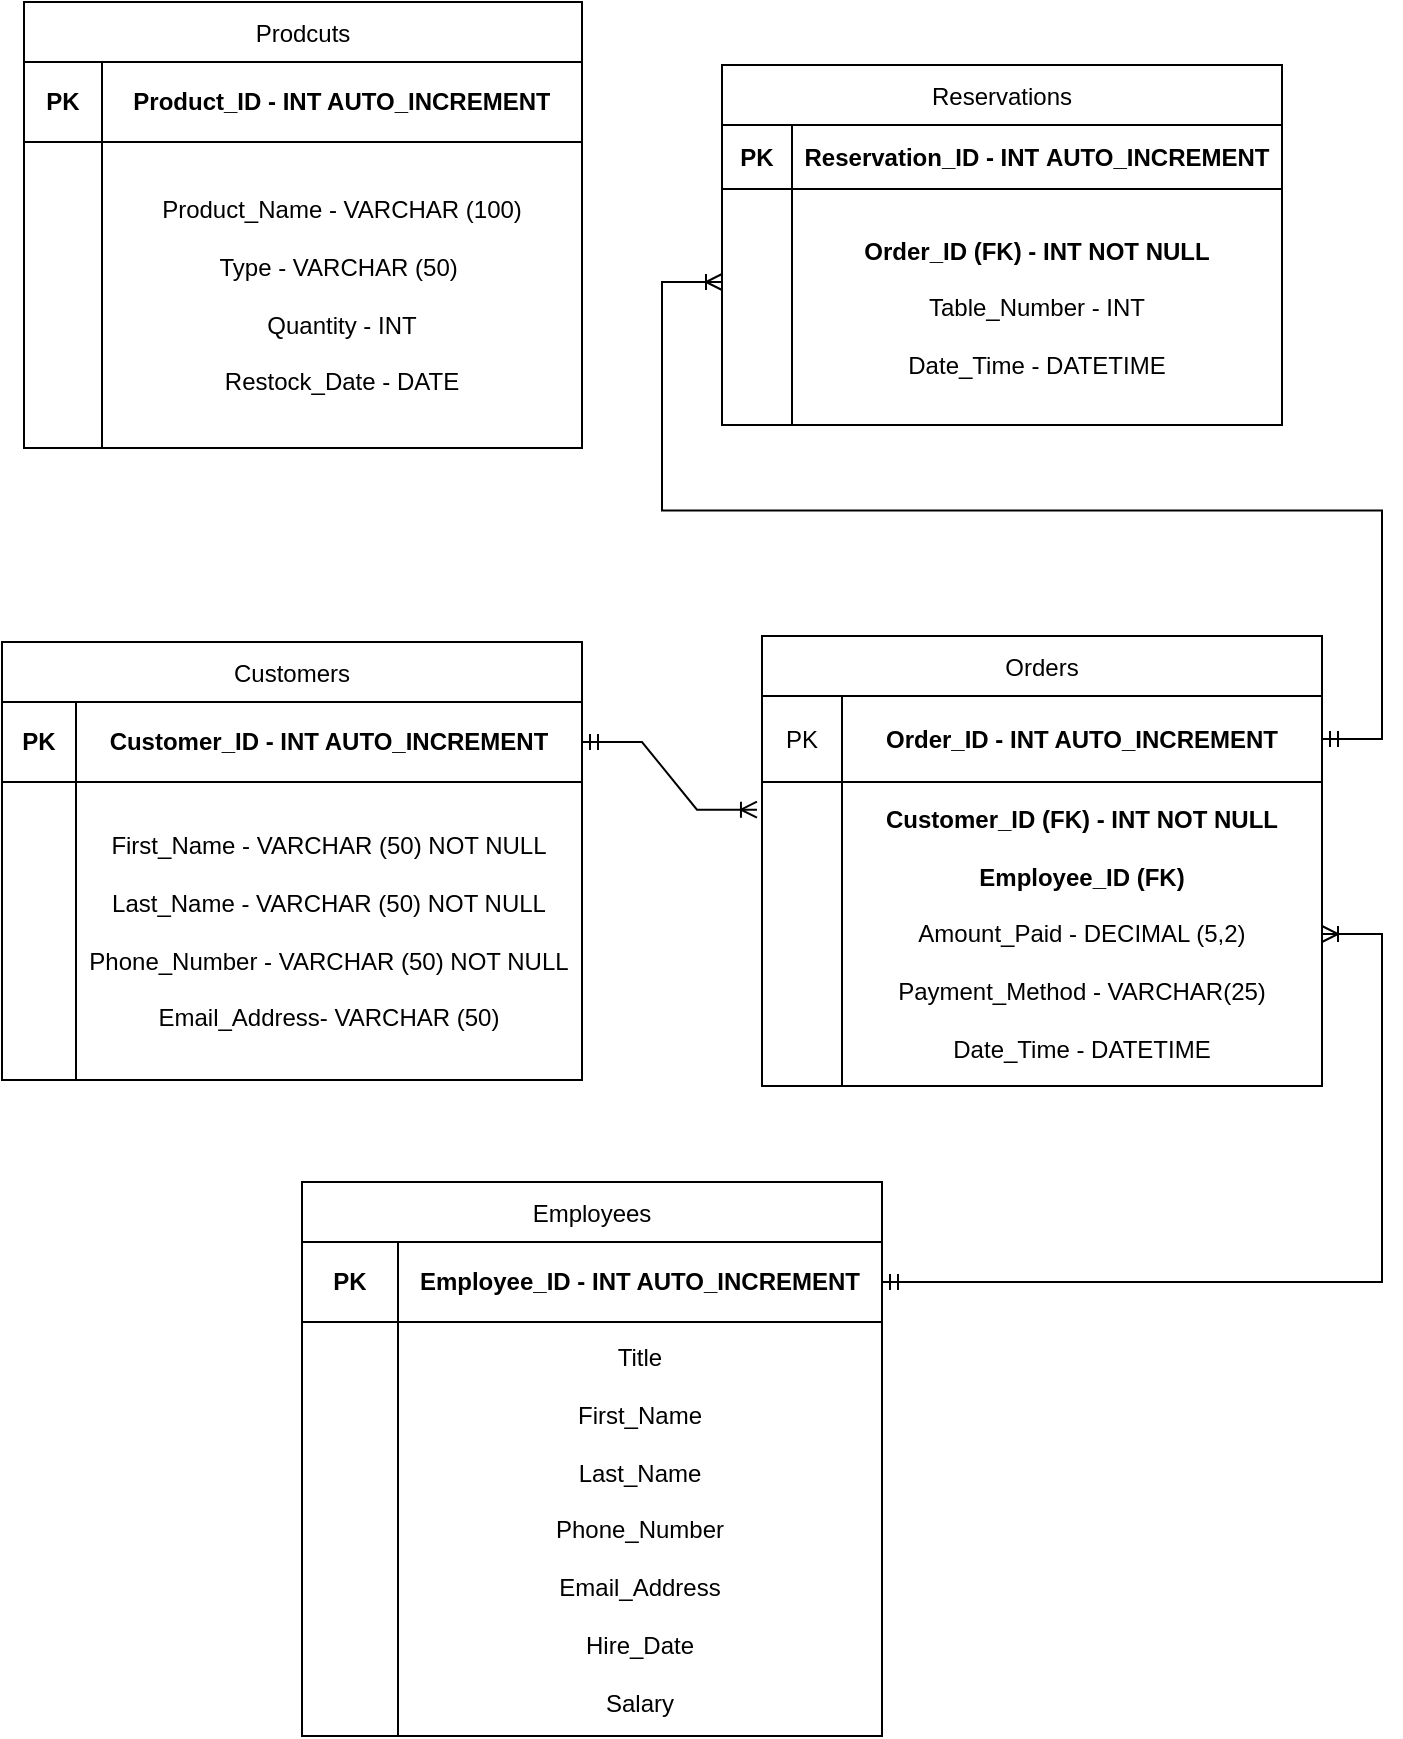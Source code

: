 <mxfile version="24.7.17">
  <diagram name="Page-1" id="3nXBSNcUew9K6hn_OaRK">
    <mxGraphModel dx="1066" dy="580" grid="1" gridSize="10" guides="1" tooltips="1" connect="1" arrows="1" fold="1" page="1" pageScale="1" pageWidth="850" pageHeight="1100" math="0" shadow="0">
      <root>
        <mxCell id="0" />
        <mxCell id="1" parent="0" />
        <mxCell id="HVbI2L4Hs5HE3-MBSkn4-12" value="Orders" style="shape=table;startSize=30;container=1;collapsible=0;childLayout=tableLayout;" parent="1" vertex="1">
          <mxGeometry x="500" y="377" width="280" height="225" as="geometry" />
        </mxCell>
        <mxCell id="HVbI2L4Hs5HE3-MBSkn4-13" value="" style="shape=tableRow;horizontal=0;startSize=0;swimlaneHead=0;swimlaneBody=0;strokeColor=inherit;top=0;left=0;bottom=0;right=0;collapsible=0;dropTarget=0;fillColor=none;points=[[0,0.5],[1,0.5]];portConstraint=eastwest;" parent="HVbI2L4Hs5HE3-MBSkn4-12" vertex="1">
          <mxGeometry y="30" width="280" height="43" as="geometry" />
        </mxCell>
        <mxCell id="pJuaIllPGdODmSYGomI3-6" value="PK" style="shape=partialRectangle;html=1;whiteSpace=wrap;connectable=0;strokeColor=inherit;overflow=hidden;fillColor=none;top=0;left=0;bottom=0;right=0;pointerEvents=1;" vertex="1" parent="HVbI2L4Hs5HE3-MBSkn4-13">
          <mxGeometry width="40" height="43" as="geometry">
            <mxRectangle width="40" height="43" as="alternateBounds" />
          </mxGeometry>
        </mxCell>
        <mxCell id="HVbI2L4Hs5HE3-MBSkn4-14" value="&lt;b&gt;Order_ID&lt;/b&gt;&lt;span style=&quot;font-weight: 700;&quot;&gt;&amp;nbsp;- INT AUTO_INCREMENT&lt;/span&gt;" style="shape=partialRectangle;html=1;whiteSpace=wrap;connectable=0;strokeColor=inherit;overflow=hidden;fillColor=none;top=0;left=0;bottom=0;right=0;pointerEvents=1;" parent="HVbI2L4Hs5HE3-MBSkn4-13" vertex="1">
          <mxGeometry x="40" width="240" height="43" as="geometry">
            <mxRectangle width="240" height="43" as="alternateBounds" />
          </mxGeometry>
        </mxCell>
        <mxCell id="HVbI2L4Hs5HE3-MBSkn4-15" value="" style="shape=tableRow;horizontal=0;startSize=0;swimlaneHead=0;swimlaneBody=0;strokeColor=inherit;top=0;left=0;bottom=0;right=0;collapsible=0;dropTarget=0;fillColor=none;points=[[0,0.5],[1,0.5]];portConstraint=eastwest;" parent="HVbI2L4Hs5HE3-MBSkn4-12" vertex="1">
          <mxGeometry y="73" width="280" height="152" as="geometry" />
        </mxCell>
        <mxCell id="pJuaIllPGdODmSYGomI3-7" style="shape=partialRectangle;html=1;whiteSpace=wrap;connectable=0;strokeColor=inherit;overflow=hidden;fillColor=none;top=0;left=0;bottom=0;right=0;pointerEvents=1;" vertex="1" parent="HVbI2L4Hs5HE3-MBSkn4-15">
          <mxGeometry width="40" height="152" as="geometry">
            <mxRectangle width="40" height="152" as="alternateBounds" />
          </mxGeometry>
        </mxCell>
        <mxCell id="HVbI2L4Hs5HE3-MBSkn4-16" value="&lt;div&gt;&lt;b&gt;Customer_ID&lt;/b&gt; &lt;b&gt;(FK) - INT NOT NULL&lt;/b&gt;&lt;/div&gt;&lt;div&gt;&lt;br&gt;&lt;/div&gt;&lt;div&gt;&lt;b&gt;Employee_ID (FK)&lt;/b&gt;&lt;/div&gt;&lt;div&gt;&lt;br&gt;&lt;/div&gt;Amount_Paid - DECIMAL (5,2)&lt;div&gt;&lt;br&gt;&lt;div&gt;Payment_Method - VARCHAR(25)&lt;br&gt;&lt;/div&gt;&lt;/div&gt;&lt;div&gt;&lt;br&gt;&lt;/div&gt;&lt;div&gt;Date_Time - DATETIME&lt;br&gt;&lt;/div&gt;" style="shape=partialRectangle;html=1;whiteSpace=wrap;connectable=0;strokeColor=inherit;overflow=hidden;fillColor=none;top=0;left=0;bottom=0;right=0;pointerEvents=1;" parent="HVbI2L4Hs5HE3-MBSkn4-15" vertex="1">
          <mxGeometry x="40" width="240" height="152" as="geometry">
            <mxRectangle width="240" height="152" as="alternateBounds" />
          </mxGeometry>
        </mxCell>
        <mxCell id="pJuaIllPGdODmSYGomI3-10" value="Customers" style="shape=table;startSize=30;container=1;collapsible=0;childLayout=tableLayout;" vertex="1" parent="1">
          <mxGeometry x="120" y="380" width="290" height="219" as="geometry" />
        </mxCell>
        <mxCell id="pJuaIllPGdODmSYGomI3-11" value="" style="shape=tableRow;horizontal=0;startSize=0;swimlaneHead=0;swimlaneBody=0;strokeColor=inherit;top=0;left=0;bottom=0;right=0;collapsible=0;dropTarget=0;fillColor=none;points=[[0,0.5],[1,0.5]];portConstraint=eastwest;" vertex="1" parent="pJuaIllPGdODmSYGomI3-10">
          <mxGeometry y="30" width="290" height="40" as="geometry" />
        </mxCell>
        <mxCell id="pJuaIllPGdODmSYGomI3-12" value="&lt;b&gt;PK&lt;/b&gt;" style="shape=partialRectangle;html=1;whiteSpace=wrap;connectable=0;strokeColor=inherit;overflow=hidden;fillColor=none;top=0;left=0;bottom=0;right=0;pointerEvents=1;" vertex="1" parent="pJuaIllPGdODmSYGomI3-11">
          <mxGeometry width="37" height="40" as="geometry">
            <mxRectangle width="37" height="40" as="alternateBounds" />
          </mxGeometry>
        </mxCell>
        <mxCell id="pJuaIllPGdODmSYGomI3-13" value="&lt;b&gt;Customer_ID&lt;/b&gt;&lt;span style=&quot;font-weight: 700;&quot;&gt;&amp;nbsp;- INT AUTO_INCREMENT&lt;/span&gt;" style="shape=partialRectangle;html=1;whiteSpace=wrap;connectable=0;strokeColor=inherit;overflow=hidden;fillColor=none;top=0;left=0;bottom=0;right=0;pointerEvents=1;" vertex="1" parent="pJuaIllPGdODmSYGomI3-11">
          <mxGeometry x="37" width="253" height="40" as="geometry">
            <mxRectangle width="253" height="40" as="alternateBounds" />
          </mxGeometry>
        </mxCell>
        <mxCell id="pJuaIllPGdODmSYGomI3-14" value="" style="shape=tableRow;horizontal=0;startSize=0;swimlaneHead=0;swimlaneBody=0;strokeColor=inherit;top=0;left=0;bottom=0;right=0;collapsible=0;dropTarget=0;fillColor=none;points=[[0,0.5],[1,0.5]];portConstraint=eastwest;" vertex="1" parent="pJuaIllPGdODmSYGomI3-10">
          <mxGeometry y="70" width="290" height="149" as="geometry" />
        </mxCell>
        <mxCell id="pJuaIllPGdODmSYGomI3-15" value="" style="shape=partialRectangle;html=1;whiteSpace=wrap;connectable=0;strokeColor=inherit;overflow=hidden;fillColor=none;top=0;left=0;bottom=0;right=0;pointerEvents=1;" vertex="1" parent="pJuaIllPGdODmSYGomI3-14">
          <mxGeometry width="37" height="149" as="geometry">
            <mxRectangle width="37" height="149" as="alternateBounds" />
          </mxGeometry>
        </mxCell>
        <mxCell id="pJuaIllPGdODmSYGomI3-16" value="&lt;div&gt;&lt;span style=&quot;background-color: initial;&quot;&gt;First_Name - VARCHAR (50) NOT NULL&lt;/span&gt;&lt;br&gt;&lt;/div&gt;&lt;div&gt;&lt;span style=&quot;background-color: initial;&quot;&gt;&lt;br&gt;&lt;/span&gt;&lt;/div&gt;&lt;div&gt;Last_Name -&amp;nbsp;&lt;span style=&quot;background-color: initial;&quot;&gt;VARCHAR (50) NOT NULL&lt;/span&gt;&lt;/div&gt;&lt;div&gt;&lt;br&gt;&lt;/div&gt;&lt;div&gt;Phone_Number -&amp;nbsp;&lt;span style=&quot;background-color: initial;&quot;&gt;VARCHAR (50) NOT NULL&lt;/span&gt;&lt;/div&gt;&lt;div&gt;&lt;br&gt;&lt;/div&gt;&lt;div&gt;Email_Address- VARCHAR (50)&lt;/div&gt;" style="shape=partialRectangle;html=1;whiteSpace=wrap;connectable=0;strokeColor=inherit;overflow=hidden;fillColor=none;top=0;left=0;bottom=0;right=0;pointerEvents=1;" vertex="1" parent="pJuaIllPGdODmSYGomI3-14">
          <mxGeometry x="37" width="253" height="149" as="geometry">
            <mxRectangle width="253" height="149" as="alternateBounds" />
          </mxGeometry>
        </mxCell>
        <mxCell id="pJuaIllPGdODmSYGomI3-17" value="Employees" style="shape=table;startSize=30;container=1;collapsible=0;childLayout=tableLayout;" vertex="1" parent="1">
          <mxGeometry x="270" y="650" width="290" height="277" as="geometry" />
        </mxCell>
        <mxCell id="pJuaIllPGdODmSYGomI3-18" value="" style="shape=tableRow;horizontal=0;startSize=0;swimlaneHead=0;swimlaneBody=0;strokeColor=inherit;top=0;left=0;bottom=0;right=0;collapsible=0;dropTarget=0;fillColor=none;points=[[0,0.5],[1,0.5]];portConstraint=eastwest;" vertex="1" parent="pJuaIllPGdODmSYGomI3-17">
          <mxGeometry y="30" width="290" height="40" as="geometry" />
        </mxCell>
        <mxCell id="pJuaIllPGdODmSYGomI3-19" value="&lt;b&gt;PK&lt;/b&gt;" style="shape=partialRectangle;html=1;whiteSpace=wrap;connectable=0;strokeColor=inherit;overflow=hidden;fillColor=none;top=0;left=0;bottom=0;right=0;pointerEvents=1;" vertex="1" parent="pJuaIllPGdODmSYGomI3-18">
          <mxGeometry width="48" height="40" as="geometry">
            <mxRectangle width="48" height="40" as="alternateBounds" />
          </mxGeometry>
        </mxCell>
        <mxCell id="pJuaIllPGdODmSYGomI3-20" value="&lt;b&gt;Employee_ID&lt;/b&gt;&lt;span style=&quot;font-weight: 700;&quot;&gt;&amp;nbsp;- INT AUTO_INCREMENT&lt;/span&gt;" style="shape=partialRectangle;html=1;whiteSpace=wrap;connectable=0;strokeColor=inherit;overflow=hidden;fillColor=none;top=0;left=0;bottom=0;right=0;pointerEvents=1;" vertex="1" parent="pJuaIllPGdODmSYGomI3-18">
          <mxGeometry x="48" width="242" height="40" as="geometry">
            <mxRectangle width="242" height="40" as="alternateBounds" />
          </mxGeometry>
        </mxCell>
        <mxCell id="pJuaIllPGdODmSYGomI3-21" value="" style="shape=tableRow;horizontal=0;startSize=0;swimlaneHead=0;swimlaneBody=0;strokeColor=inherit;top=0;left=0;bottom=0;right=0;collapsible=0;dropTarget=0;fillColor=none;points=[[0,0.5],[1,0.5]];portConstraint=eastwest;" vertex="1" parent="pJuaIllPGdODmSYGomI3-17">
          <mxGeometry y="70" width="290" height="207" as="geometry" />
        </mxCell>
        <mxCell id="pJuaIllPGdODmSYGomI3-22" value="" style="shape=partialRectangle;html=1;whiteSpace=wrap;connectable=0;strokeColor=inherit;overflow=hidden;fillColor=none;top=0;left=0;bottom=0;right=0;pointerEvents=1;" vertex="1" parent="pJuaIllPGdODmSYGomI3-21">
          <mxGeometry width="48" height="207" as="geometry">
            <mxRectangle width="48" height="207" as="alternateBounds" />
          </mxGeometry>
        </mxCell>
        <mxCell id="pJuaIllPGdODmSYGomI3-23" value="&lt;div&gt;Title&lt;/div&gt;&lt;div&gt;&lt;br&gt;&lt;/div&gt;First_Name&lt;div&gt;&lt;br&gt;&lt;/div&gt;&lt;div&gt;Last_Name&lt;/div&gt;&lt;div&gt;&lt;br&gt;&lt;/div&gt;&lt;div&gt;Phone_Number&lt;/div&gt;&lt;div&gt;&lt;br&gt;&lt;/div&gt;&lt;div&gt;Email_Address&lt;/div&gt;&lt;div&gt;&lt;br&gt;&lt;/div&gt;&lt;div&gt;Hire_Date&lt;/div&gt;&lt;div&gt;&lt;br&gt;&lt;/div&gt;&lt;div&gt;Salary&lt;/div&gt;" style="shape=partialRectangle;html=1;whiteSpace=wrap;connectable=0;strokeColor=inherit;overflow=hidden;fillColor=none;top=0;left=0;bottom=0;right=0;pointerEvents=1;" vertex="1" parent="pJuaIllPGdODmSYGomI3-21">
          <mxGeometry x="48" width="242" height="207" as="geometry">
            <mxRectangle width="242" height="207" as="alternateBounds" />
          </mxGeometry>
        </mxCell>
        <mxCell id="pJuaIllPGdODmSYGomI3-24" value="Prodcuts" style="shape=table;startSize=30;container=1;collapsible=0;childLayout=tableLayout;" vertex="1" parent="1">
          <mxGeometry x="131" y="60" width="279" height="223" as="geometry" />
        </mxCell>
        <mxCell id="pJuaIllPGdODmSYGomI3-25" value="" style="shape=tableRow;horizontal=0;startSize=0;swimlaneHead=0;swimlaneBody=0;strokeColor=inherit;top=0;left=0;bottom=0;right=0;collapsible=0;dropTarget=0;fillColor=none;points=[[0,0.5],[1,0.5]];portConstraint=eastwest;" vertex="1" parent="pJuaIllPGdODmSYGomI3-24">
          <mxGeometry y="30" width="279" height="40" as="geometry" />
        </mxCell>
        <mxCell id="pJuaIllPGdODmSYGomI3-26" value="PK" style="shape=partialRectangle;html=1;whiteSpace=wrap;connectable=0;strokeColor=inherit;overflow=hidden;fillColor=none;top=0;left=0;bottom=0;right=0;pointerEvents=1;fontStyle=1" vertex="1" parent="pJuaIllPGdODmSYGomI3-25">
          <mxGeometry width="39" height="40" as="geometry">
            <mxRectangle width="39" height="40" as="alternateBounds" />
          </mxGeometry>
        </mxCell>
        <mxCell id="pJuaIllPGdODmSYGomI3-27" value="Product_ID - INT AUTO_INCREMENT" style="shape=partialRectangle;html=1;whiteSpace=wrap;connectable=0;strokeColor=inherit;overflow=hidden;fillColor=none;top=0;left=0;bottom=0;right=0;pointerEvents=1;fontStyle=1" vertex="1" parent="pJuaIllPGdODmSYGomI3-25">
          <mxGeometry x="39" width="240" height="40" as="geometry">
            <mxRectangle width="240" height="40" as="alternateBounds" />
          </mxGeometry>
        </mxCell>
        <mxCell id="pJuaIllPGdODmSYGomI3-28" value="" style="shape=tableRow;horizontal=0;startSize=0;swimlaneHead=0;swimlaneBody=0;strokeColor=inherit;top=0;left=0;bottom=0;right=0;collapsible=0;dropTarget=0;fillColor=none;points=[[0,0.5],[1,0.5]];portConstraint=eastwest;" vertex="1" parent="pJuaIllPGdODmSYGomI3-24">
          <mxGeometry y="70" width="279" height="153" as="geometry" />
        </mxCell>
        <mxCell id="pJuaIllPGdODmSYGomI3-29" value="" style="shape=partialRectangle;html=1;whiteSpace=wrap;connectable=0;strokeColor=inherit;overflow=hidden;fillColor=none;top=0;left=0;bottom=0;right=0;pointerEvents=1;" vertex="1" parent="pJuaIllPGdODmSYGomI3-28">
          <mxGeometry width="39" height="153" as="geometry">
            <mxRectangle width="39" height="153" as="alternateBounds" />
          </mxGeometry>
        </mxCell>
        <mxCell id="pJuaIllPGdODmSYGomI3-30" value="&lt;div&gt;&lt;span style=&quot;background-color: initial;&quot;&gt;Product_Name - VARCHAR (100)&lt;br&gt;&lt;/span&gt;&lt;br&gt;&lt;/div&gt;&lt;div&gt;Type - VARCHAR (50)&amp;nbsp;&lt;/div&gt;&lt;div&gt;&lt;div&gt;&lt;br&gt;&lt;/div&gt;&lt;div&gt;Quantity - INT&lt;/div&gt;&lt;div&gt;&lt;br&gt;&lt;/div&gt;&lt;div&gt;Restock_Date - DATE&lt;/div&gt;&lt;/div&gt;" style="shape=partialRectangle;html=1;whiteSpace=wrap;connectable=0;strokeColor=inherit;overflow=hidden;fillColor=none;top=0;left=0;bottom=0;right=0;pointerEvents=1;" vertex="1" parent="pJuaIllPGdODmSYGomI3-28">
          <mxGeometry x="39" width="240" height="153" as="geometry">
            <mxRectangle width="240" height="153" as="alternateBounds" />
          </mxGeometry>
        </mxCell>
        <mxCell id="pJuaIllPGdODmSYGomI3-31" value="Reservations" style="shape=table;startSize=30;container=1;collapsible=0;childLayout=tableLayout;" vertex="1" parent="1">
          <mxGeometry x="480" y="91.5" width="280" height="180" as="geometry" />
        </mxCell>
        <mxCell id="pJuaIllPGdODmSYGomI3-32" value="" style="shape=tableRow;horizontal=0;startSize=0;swimlaneHead=0;swimlaneBody=0;strokeColor=inherit;top=0;left=0;bottom=0;right=0;collapsible=0;dropTarget=0;fillColor=none;points=[[0,0.5],[1,0.5]];portConstraint=eastwest;" vertex="1" parent="pJuaIllPGdODmSYGomI3-31">
          <mxGeometry y="30" width="280" height="32" as="geometry" />
        </mxCell>
        <mxCell id="pJuaIllPGdODmSYGomI3-33" value="&lt;b&gt;PK&lt;/b&gt;" style="shape=partialRectangle;html=1;whiteSpace=wrap;connectable=0;strokeColor=inherit;overflow=hidden;fillColor=none;top=0;left=0;bottom=0;right=0;pointerEvents=1;" vertex="1" parent="pJuaIllPGdODmSYGomI3-32">
          <mxGeometry width="35" height="32" as="geometry">
            <mxRectangle width="35" height="32" as="alternateBounds" />
          </mxGeometry>
        </mxCell>
        <mxCell id="pJuaIllPGdODmSYGomI3-34" value="&lt;b&gt;Reservation_ID - INT&amp;nbsp;&lt;/b&gt;&lt;span style=&quot;font-weight: 700;&quot;&gt;AUTO_INCREMENT&lt;/span&gt;" style="shape=partialRectangle;html=1;whiteSpace=wrap;connectable=0;strokeColor=inherit;overflow=hidden;fillColor=none;top=0;left=0;bottom=0;right=0;pointerEvents=1;" vertex="1" parent="pJuaIllPGdODmSYGomI3-32">
          <mxGeometry x="35" width="245" height="32" as="geometry">
            <mxRectangle width="245" height="32" as="alternateBounds" />
          </mxGeometry>
        </mxCell>
        <mxCell id="pJuaIllPGdODmSYGomI3-35" value="" style="shape=tableRow;horizontal=0;startSize=0;swimlaneHead=0;swimlaneBody=0;strokeColor=inherit;top=0;left=0;bottom=0;right=0;collapsible=0;dropTarget=0;fillColor=none;points=[[0,0.5],[1,0.5]];portConstraint=eastwest;" vertex="1" parent="pJuaIllPGdODmSYGomI3-31">
          <mxGeometry y="62" width="280" height="118" as="geometry" />
        </mxCell>
        <mxCell id="pJuaIllPGdODmSYGomI3-36" value="" style="shape=partialRectangle;html=1;whiteSpace=wrap;connectable=0;strokeColor=inherit;overflow=hidden;fillColor=none;top=0;left=0;bottom=0;right=0;pointerEvents=1;" vertex="1" parent="pJuaIllPGdODmSYGomI3-35">
          <mxGeometry width="35" height="118" as="geometry">
            <mxRectangle width="35" height="118" as="alternateBounds" />
          </mxGeometry>
        </mxCell>
        <mxCell id="pJuaIllPGdODmSYGomI3-37" value="&lt;div&gt;&lt;b&gt;Order_ID&amp;nbsp;&lt;/b&gt;&lt;b style=&quot;background-color: initial;&quot;&gt;(FK) - INT NOT NULL&lt;/b&gt;&lt;br&gt;&lt;/div&gt;&lt;div&gt;&lt;br&gt;&lt;/div&gt;Table_Number - INT&lt;div&gt;&lt;br&gt;&lt;/div&gt;&lt;div&gt;Date_Time - DATETIME&lt;/div&gt;" style="shape=partialRectangle;html=1;whiteSpace=wrap;connectable=0;strokeColor=inherit;overflow=hidden;fillColor=none;top=0;left=0;bottom=0;right=0;pointerEvents=1;" vertex="1" parent="pJuaIllPGdODmSYGomI3-35">
          <mxGeometry x="35" width="245" height="118" as="geometry">
            <mxRectangle width="245" height="118" as="alternateBounds" />
          </mxGeometry>
        </mxCell>
        <mxCell id="pJuaIllPGdODmSYGomI3-54" value="" style="edgeStyle=entityRelationEdgeStyle;fontSize=12;html=1;endArrow=ERoneToMany;startArrow=ERmandOne;rounded=0;exitX=1;exitY=0.5;exitDx=0;exitDy=0;" edge="1" parent="1" source="HVbI2L4Hs5HE3-MBSkn4-13">
          <mxGeometry width="100" height="100" relative="1" as="geometry">
            <mxPoint x="580" y="640" as="sourcePoint" />
            <mxPoint x="480" y="200" as="targetPoint" />
          </mxGeometry>
        </mxCell>
        <mxCell id="pJuaIllPGdODmSYGomI3-55" value="" style="edgeStyle=entityRelationEdgeStyle;fontSize=12;html=1;endArrow=ERoneToMany;startArrow=ERmandOne;rounded=0;exitX=1;exitY=0.5;exitDx=0;exitDy=0;" edge="1" parent="1" source="pJuaIllPGdODmSYGomI3-18" target="HVbI2L4Hs5HE3-MBSkn4-15">
          <mxGeometry width="100" height="100" relative="1" as="geometry">
            <mxPoint x="580" y="640" as="sourcePoint" />
            <mxPoint x="680" y="540" as="targetPoint" />
          </mxGeometry>
        </mxCell>
        <mxCell id="pJuaIllPGdODmSYGomI3-56" value="" style="edgeStyle=entityRelationEdgeStyle;fontSize=12;html=1;endArrow=ERoneToMany;startArrow=ERmandOne;rounded=0;exitX=1;exitY=0.5;exitDx=0;exitDy=0;entryX=-0.009;entryY=0.091;entryDx=0;entryDy=0;entryPerimeter=0;" edge="1" parent="1" source="pJuaIllPGdODmSYGomI3-11" target="HVbI2L4Hs5HE3-MBSkn4-15">
          <mxGeometry width="100" height="100" relative="1" as="geometry">
            <mxPoint x="580" y="640" as="sourcePoint" />
            <mxPoint x="680" y="540" as="targetPoint" />
          </mxGeometry>
        </mxCell>
      </root>
    </mxGraphModel>
  </diagram>
</mxfile>
